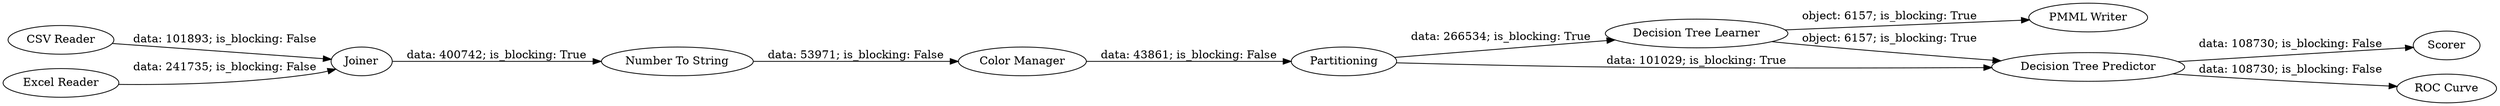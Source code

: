 digraph {
	"3812768723897197787_106" [label=Scorer]
	"3812768723897197787_101" [label="ROC Curve"]
	"3812768723897197787_105" [label="CSV Reader"]
	"3812768723897197787_97" [label="Decision Tree Learner"]
	"3812768723897197787_108" [label=Joiner]
	"3812768723897197787_100" [label="Number To String"]
	"3812768723897197787_104" [label="PMML Writer"]
	"3812768723897197787_103" [label="Excel Reader"]
	"3812768723897197787_67" [label="Color Manager"]
	"3812768723897197787_107" [label="Decision Tree Predictor"]
	"3812768723897197787_61" [label=Partitioning]
	"3812768723897197787_97" -> "3812768723897197787_107" [label="object: 6157; is_blocking: True"]
	"3812768723897197787_107" -> "3812768723897197787_106" [label="data: 108730; is_blocking: False"]
	"3812768723897197787_105" -> "3812768723897197787_108" [label="data: 101893; is_blocking: False"]
	"3812768723897197787_100" -> "3812768723897197787_67" [label="data: 53971; is_blocking: False"]
	"3812768723897197787_67" -> "3812768723897197787_61" [label="data: 43861; is_blocking: False"]
	"3812768723897197787_61" -> "3812768723897197787_107" [label="data: 101029; is_blocking: True"]
	"3812768723897197787_103" -> "3812768723897197787_108" [label="data: 241735; is_blocking: False"]
	"3812768723897197787_108" -> "3812768723897197787_100" [label="data: 400742; is_blocking: True"]
	"3812768723897197787_97" -> "3812768723897197787_104" [label="object: 6157; is_blocking: True"]
	"3812768723897197787_107" -> "3812768723897197787_101" [label="data: 108730; is_blocking: False"]
	"3812768723897197787_61" -> "3812768723897197787_97" [label="data: 266534; is_blocking: True"]
	rankdir=LR
}
